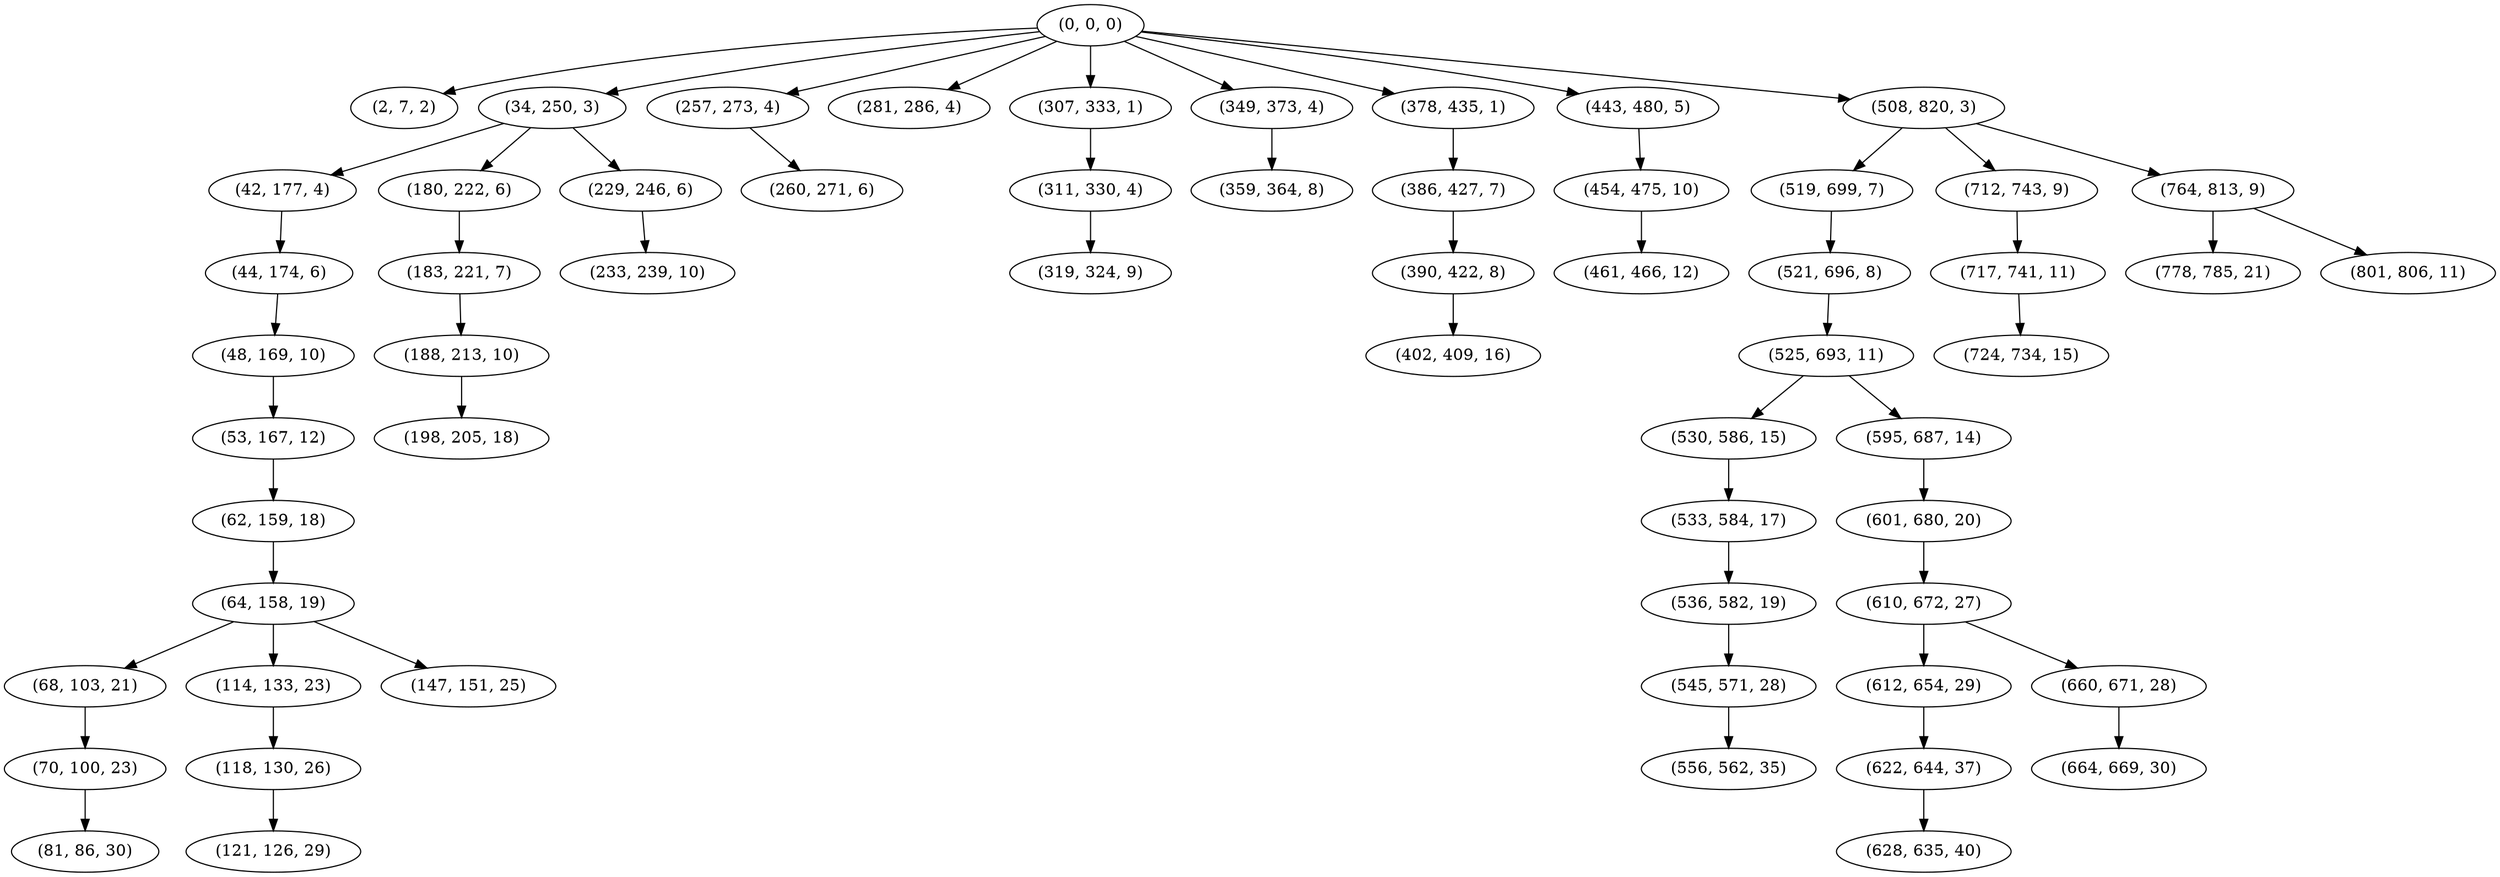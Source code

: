 digraph tree {
    "(0, 0, 0)";
    "(2, 7, 2)";
    "(34, 250, 3)";
    "(42, 177, 4)";
    "(44, 174, 6)";
    "(48, 169, 10)";
    "(53, 167, 12)";
    "(62, 159, 18)";
    "(64, 158, 19)";
    "(68, 103, 21)";
    "(70, 100, 23)";
    "(81, 86, 30)";
    "(114, 133, 23)";
    "(118, 130, 26)";
    "(121, 126, 29)";
    "(147, 151, 25)";
    "(180, 222, 6)";
    "(183, 221, 7)";
    "(188, 213, 10)";
    "(198, 205, 18)";
    "(229, 246, 6)";
    "(233, 239, 10)";
    "(257, 273, 4)";
    "(260, 271, 6)";
    "(281, 286, 4)";
    "(307, 333, 1)";
    "(311, 330, 4)";
    "(319, 324, 9)";
    "(349, 373, 4)";
    "(359, 364, 8)";
    "(378, 435, 1)";
    "(386, 427, 7)";
    "(390, 422, 8)";
    "(402, 409, 16)";
    "(443, 480, 5)";
    "(454, 475, 10)";
    "(461, 466, 12)";
    "(508, 820, 3)";
    "(519, 699, 7)";
    "(521, 696, 8)";
    "(525, 693, 11)";
    "(530, 586, 15)";
    "(533, 584, 17)";
    "(536, 582, 19)";
    "(545, 571, 28)";
    "(556, 562, 35)";
    "(595, 687, 14)";
    "(601, 680, 20)";
    "(610, 672, 27)";
    "(612, 654, 29)";
    "(622, 644, 37)";
    "(628, 635, 40)";
    "(660, 671, 28)";
    "(664, 669, 30)";
    "(712, 743, 9)";
    "(717, 741, 11)";
    "(724, 734, 15)";
    "(764, 813, 9)";
    "(778, 785, 21)";
    "(801, 806, 11)";
    "(0, 0, 0)" -> "(2, 7, 2)";
    "(0, 0, 0)" -> "(34, 250, 3)";
    "(0, 0, 0)" -> "(257, 273, 4)";
    "(0, 0, 0)" -> "(281, 286, 4)";
    "(0, 0, 0)" -> "(307, 333, 1)";
    "(0, 0, 0)" -> "(349, 373, 4)";
    "(0, 0, 0)" -> "(378, 435, 1)";
    "(0, 0, 0)" -> "(443, 480, 5)";
    "(0, 0, 0)" -> "(508, 820, 3)";
    "(34, 250, 3)" -> "(42, 177, 4)";
    "(34, 250, 3)" -> "(180, 222, 6)";
    "(34, 250, 3)" -> "(229, 246, 6)";
    "(42, 177, 4)" -> "(44, 174, 6)";
    "(44, 174, 6)" -> "(48, 169, 10)";
    "(48, 169, 10)" -> "(53, 167, 12)";
    "(53, 167, 12)" -> "(62, 159, 18)";
    "(62, 159, 18)" -> "(64, 158, 19)";
    "(64, 158, 19)" -> "(68, 103, 21)";
    "(64, 158, 19)" -> "(114, 133, 23)";
    "(64, 158, 19)" -> "(147, 151, 25)";
    "(68, 103, 21)" -> "(70, 100, 23)";
    "(70, 100, 23)" -> "(81, 86, 30)";
    "(114, 133, 23)" -> "(118, 130, 26)";
    "(118, 130, 26)" -> "(121, 126, 29)";
    "(180, 222, 6)" -> "(183, 221, 7)";
    "(183, 221, 7)" -> "(188, 213, 10)";
    "(188, 213, 10)" -> "(198, 205, 18)";
    "(229, 246, 6)" -> "(233, 239, 10)";
    "(257, 273, 4)" -> "(260, 271, 6)";
    "(307, 333, 1)" -> "(311, 330, 4)";
    "(311, 330, 4)" -> "(319, 324, 9)";
    "(349, 373, 4)" -> "(359, 364, 8)";
    "(378, 435, 1)" -> "(386, 427, 7)";
    "(386, 427, 7)" -> "(390, 422, 8)";
    "(390, 422, 8)" -> "(402, 409, 16)";
    "(443, 480, 5)" -> "(454, 475, 10)";
    "(454, 475, 10)" -> "(461, 466, 12)";
    "(508, 820, 3)" -> "(519, 699, 7)";
    "(508, 820, 3)" -> "(712, 743, 9)";
    "(508, 820, 3)" -> "(764, 813, 9)";
    "(519, 699, 7)" -> "(521, 696, 8)";
    "(521, 696, 8)" -> "(525, 693, 11)";
    "(525, 693, 11)" -> "(530, 586, 15)";
    "(525, 693, 11)" -> "(595, 687, 14)";
    "(530, 586, 15)" -> "(533, 584, 17)";
    "(533, 584, 17)" -> "(536, 582, 19)";
    "(536, 582, 19)" -> "(545, 571, 28)";
    "(545, 571, 28)" -> "(556, 562, 35)";
    "(595, 687, 14)" -> "(601, 680, 20)";
    "(601, 680, 20)" -> "(610, 672, 27)";
    "(610, 672, 27)" -> "(612, 654, 29)";
    "(610, 672, 27)" -> "(660, 671, 28)";
    "(612, 654, 29)" -> "(622, 644, 37)";
    "(622, 644, 37)" -> "(628, 635, 40)";
    "(660, 671, 28)" -> "(664, 669, 30)";
    "(712, 743, 9)" -> "(717, 741, 11)";
    "(717, 741, 11)" -> "(724, 734, 15)";
    "(764, 813, 9)" -> "(778, 785, 21)";
    "(764, 813, 9)" -> "(801, 806, 11)";
}
